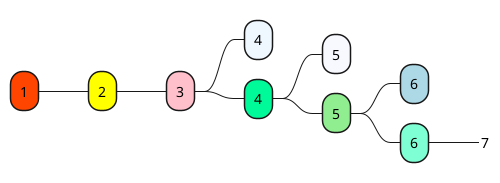 @startmindmap

+[#OrangeRed] 1

++[#yellow] 2

+++[#Pink] 3

++++[#AliceBlue] 4
++++[#MediumSpringGreen] 4
+++++[#GhostWhite] 5
+++++[#LightGreen] 5
++++++[#LightBlue] 6
++++++[#Aquamarine] 6
+++++++[#Aquamarine]_ 7


@endmindmap